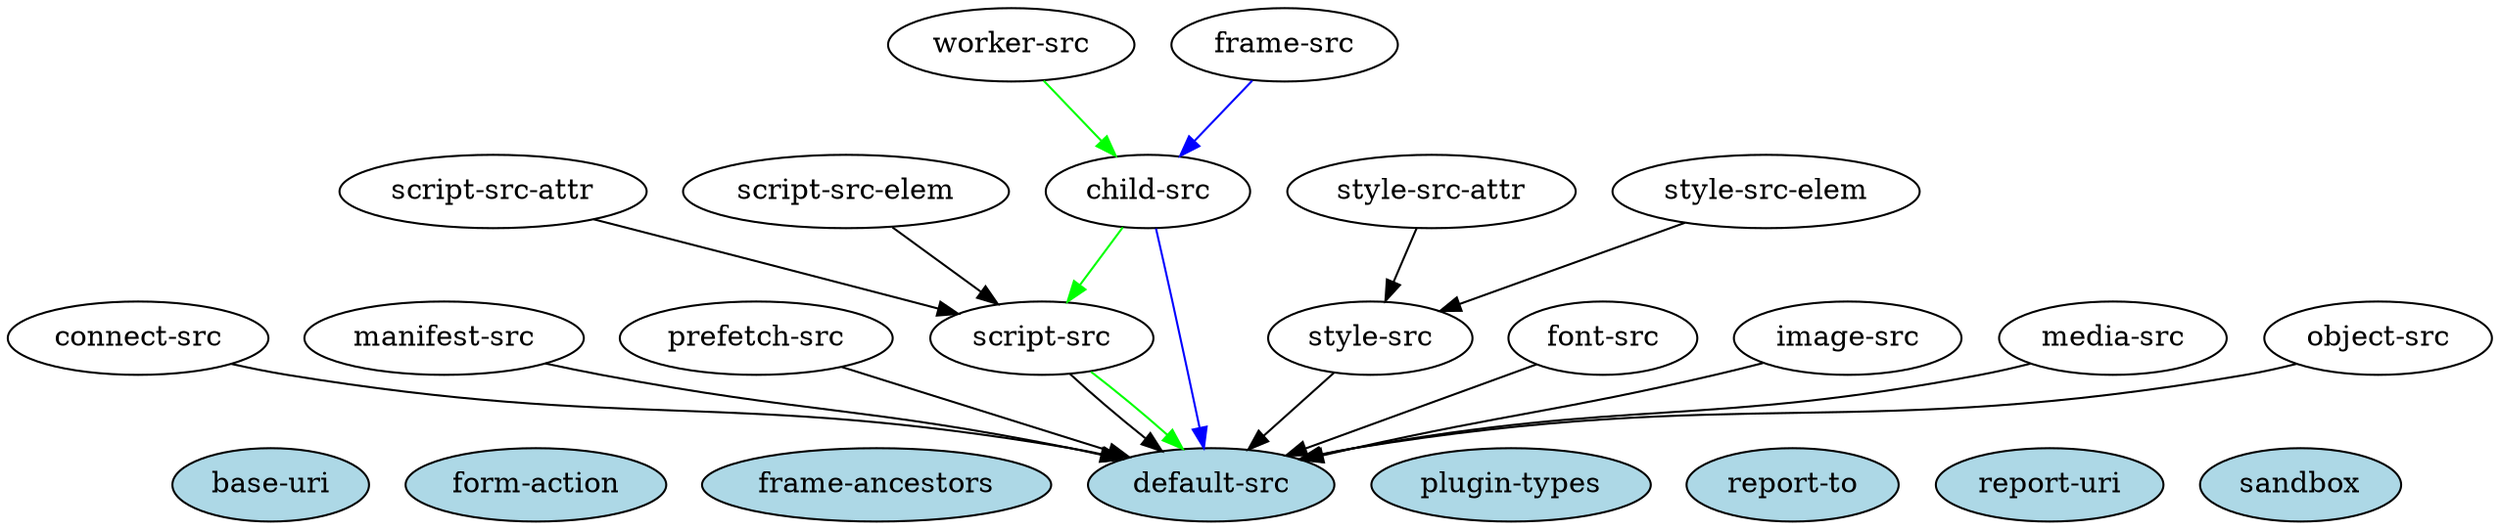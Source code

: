 # as seen in the documentation
# https://www.w3.org/TR/CSP3/#csp-directives
# https://www.w3.org/TR/CSP3/#directive-fallback-list
digraph {
	{
		rank=same
		Node[style=filled,fillcolor=lightblue]
		"base-uri"
		"form-action"
		"frame-ancestors"
		"default-src"
		"plugin-types"
		"report-to"
		"report-uri"
		"sandbox"
	}

	"connect-src" -> "default-src"
	"manifest-src" -> "default-src"
	"prefetch-src" -> "default-src"
	"script-src-attr" -> "script-src" -> "default-src"
	"script-src-elem" -> "script-src" # -> "default-src"
	"style-src-attr" -> "style-src" -> "default-src"
	"style-src-elem" -> "style-src" # -> "default-src"
	"font-src" -> "default-src"
	"image-src" -> "default-src"
	"media-src" -> "default-src"
	"object-src" -> "default-src"
	{ Edge[color=green]
		"worker-src" -> "child-src" -> "script-src" -> "default-src"}
	{ Edge[color=blue]
		"frame-src" -> "child-src" -> "default-src"}
}
